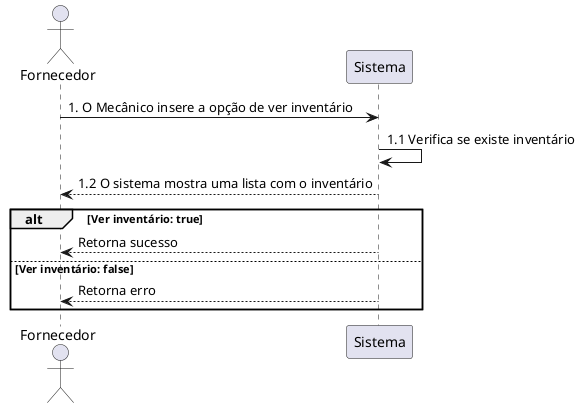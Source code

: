 @startuml
actor Fornecedor
participant Sistema


Fornecedor -> Sistema: 1. O Mecânico insere a opção de ver inventário
Sistema -> Sistema: 1.1 Verifica se existe inventário
Sistema --> Fornecedor: 1.2 O sistema mostra uma lista com o inventário

alt Ver inventário: true
     Sistema --> Fornecedor: Retorna sucesso

else Ver inventário: false
     Sistema --> Fornecedor: Retorna erro

end
@enduml